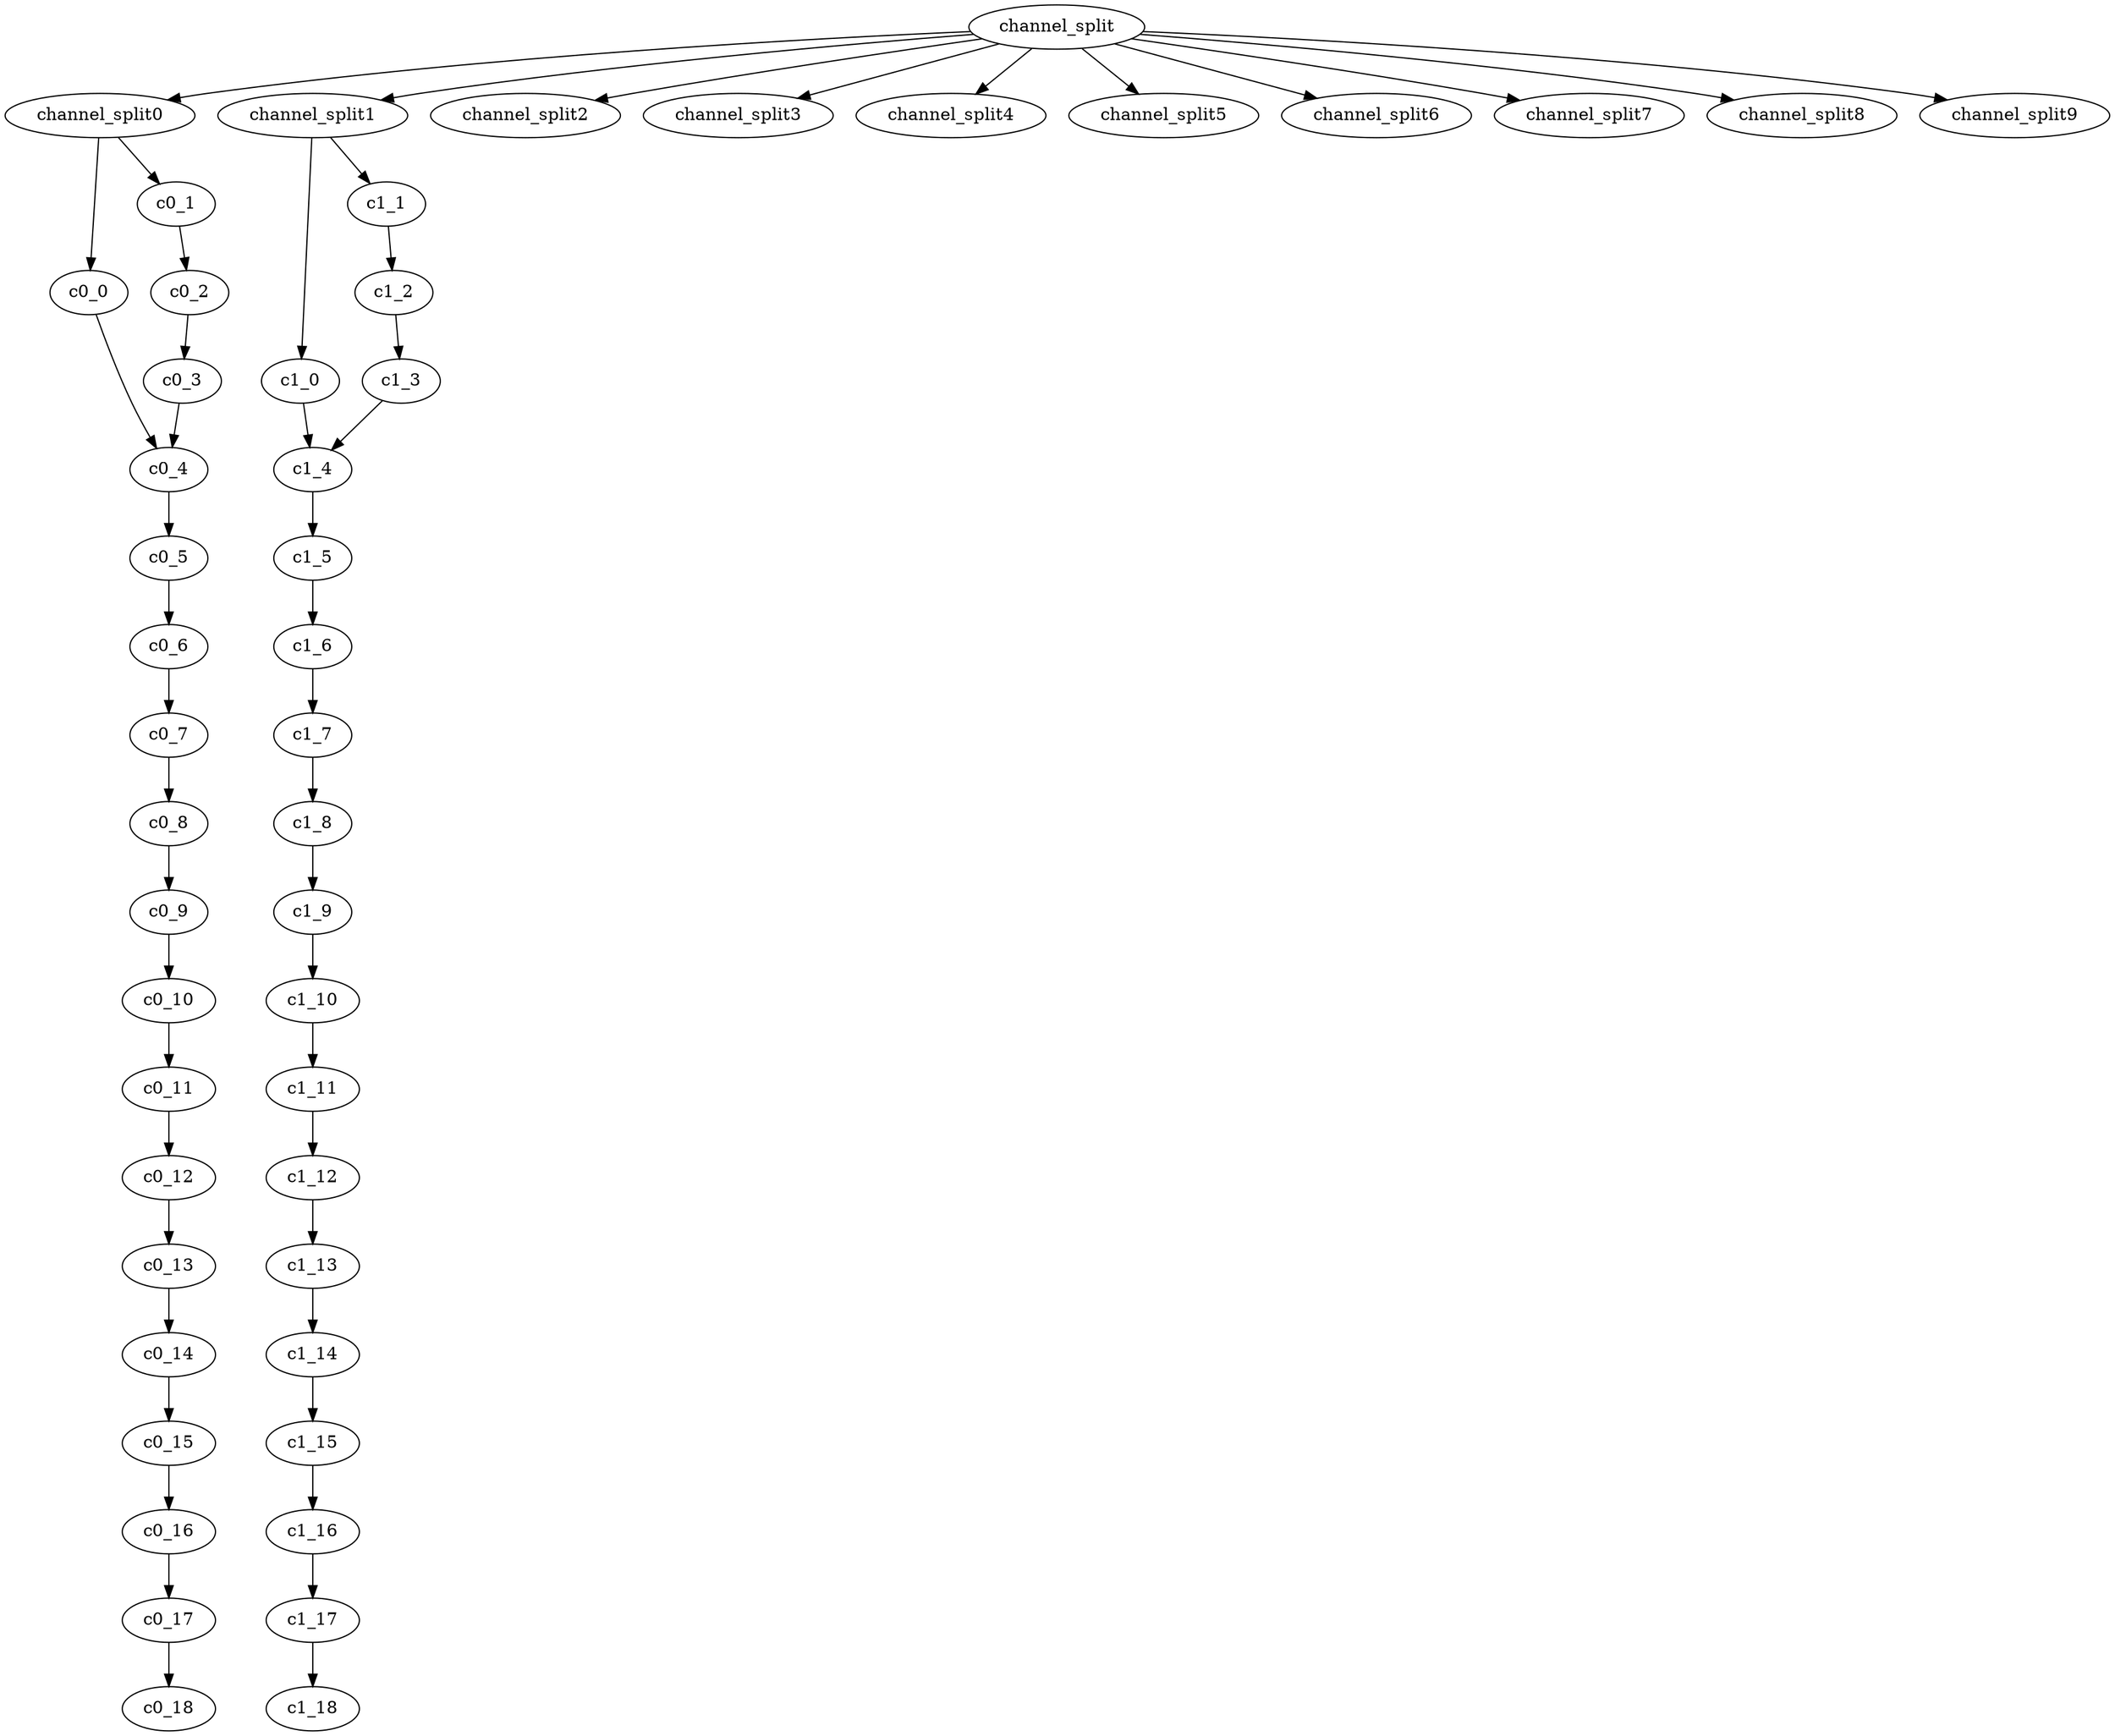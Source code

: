 strict digraph  {
c0_0 [comp=824511];
c0_1 [comp=649003];
c0_2 [comp=713207];
c0_3 [comp=823692];
c0_4 [comp=307861];
c0_5 [comp=608580];
c0_6 [comp=823956];
c0_7 [comp=797704];
c0_8 [comp=558352];
c0_9 [comp=235502];
c0_10 [comp=429218];
c0_11 [comp=895070];
c0_12 [comp=182598];
c0_13 [comp=355311];
c0_14 [comp=860031];
c0_15 [comp=459520];
c0_16 [comp=266922];
c0_17 [comp=353523];
c0_18 [comp=826908];
c1_0 [comp=824511];
c1_1 [comp=649003];
c1_2 [comp=713207];
c1_3 [comp=823692];
c1_4 [comp=307861];
c1_5 [comp=608580];
c1_6 [comp=823956];
c1_7 [comp=797704];
c1_8 [comp=558352];
c1_9 [comp=235502];
c1_10 [comp=429218];
c1_11 [comp=895070];
c1_12 [comp=182598];
c1_13 [comp=355311];
c1_14 [comp=860031];
c1_15 [comp=459520];
c1_16 [comp=266922];
c1_17 [comp=353523];
c1_18 [comp=826908];
channel_split0 [comp=100000];
channel_split1 [comp=100000];
channel_split [comp=100000];
channel_split2 [comp=100000];
channel_split3 [comp=100000];
channel_split4 [comp=100000];
channel_split5 [comp=100000];
channel_split6 [comp=100000];
channel_split7 [comp=100000];
channel_split8 [comp=100000];
channel_split9 [comp=100000];
c0_0 -> c0_4  [data_size=0];
c0_1 -> c0_2  [data_size=0];
c0_2 -> c0_3  [data_size=0];
c0_3 -> c0_4  [data_size=0];
c0_4 -> c0_5  [data_size=0];
c0_5 -> c0_6  [data_size=0];
c0_6 -> c0_7  [data_size=0];
c0_7 -> c0_8  [data_size=0];
c0_8 -> c0_9  [data_size=0];
c0_9 -> c0_10  [data_size=0];
c0_10 -> c0_11  [data_size=0];
c0_11 -> c0_12  [data_size=0];
c0_12 -> c0_13  [data_size=0];
c0_13 -> c0_14  [data_size=0];
c0_14 -> c0_15  [data_size=0];
c0_15 -> c0_16  [data_size=0];
c0_16 -> c0_17  [data_size=0];
c0_17 -> c0_18  [data_size=0];
c1_0 -> c1_4  [data_size=0];
c1_1 -> c1_2  [data_size=0];
c1_2 -> c1_3  [data_size=0];
c1_3 -> c1_4  [data_size=0];
c1_4 -> c1_5  [data_size=0];
c1_5 -> c1_6  [data_size=0];
c1_6 -> c1_7  [data_size=0];
c1_7 -> c1_8  [data_size=0];
c1_8 -> c1_9  [data_size=0];
c1_9 -> c1_10  [data_size=0];
c1_10 -> c1_11  [data_size=0];
c1_11 -> c1_12  [data_size=0];
c1_12 -> c1_13  [data_size=0];
c1_13 -> c1_14  [data_size=0];
c1_14 -> c1_15  [data_size=0];
c1_15 -> c1_16  [data_size=0];
c1_16 -> c1_17  [data_size=0];
c1_17 -> c1_18  [data_size=0];
channel_split0 -> c0_0  [data_size=0];
channel_split0 -> c0_1  [data_size=0];
channel_split1 -> c1_0  [data_size=0];
channel_split1 -> c1_1  [data_size=0];
channel_split -> channel_split0  [data_size=0];
channel_split -> channel_split1  [data_size=0];
channel_split -> channel_split2  [data_size=0];
channel_split -> channel_split3  [data_size=0];
channel_split -> channel_split4  [data_size=0];
channel_split -> channel_split5  [data_size=0];
channel_split -> channel_split6  [data_size=0];
channel_split -> channel_split7  [data_size=0];
channel_split -> channel_split8  [data_size=0];
channel_split -> channel_split9  [data_size=0];
}
